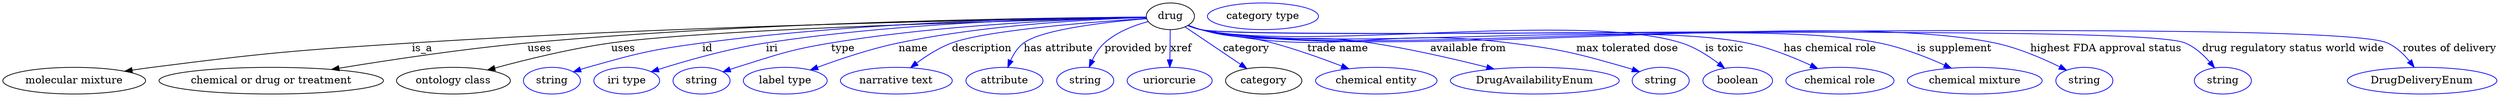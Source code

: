 digraph {
	graph [bb="0,0,3363.2,123"];
	node [label="\N"];
	drug	[height=0.5,
		label=drug,
		pos="1574.2,105",
		width=0.9027];
	"molecular mixture"	[height=0.5,
		pos="96.191,18",
		width=2.672];
	drug -> "molecular mixture"	[label=is_a,
		lp="566.19,61.5",
		pos="e,164.81,30.672 1541.5,103.59 1414.4,101.85 941.08,93.97 552.19,69 396.27,58.988 357.19,55.715 202.19,36 193.3,34.869 184,33.562 \
174.77,32.187"];
	"chemical or drug or treatment"	[height=0.5,
		pos="362.19,18",
		width=4.2066];
	drug -> "chemical or drug or treatment"	[label=uses,
		lp="724.69,61.5",
		pos="e,443.7,33.203 1541.5,103.89 1426.8,103.25 1032.2,98.879 708.19,69 621.5,61.006 523.32,46.272 453.75,34.861"];
	"ontology class"	[height=0.5,
		pos="608.19,18",
		width=2.1304];
	drug -> "ontology class"	[label=uses,
		lp="837.69,61.5",
		pos="e,654.26,32.411 1541.7,103.29 1416.4,100.41 963.61,88.853 821.19,69 767.21,61.475 706.82,46.676 664.17,35.122"];
	id	[color=blue,
		height=0.5,
		label=string,
		pos="741.19,18",
		width=1.0652];
	drug -> id	[color=blue,
		label=id,
		lp="951.19,61.5",
		pos="e,770.19,29.954 1541.6,103.96 1448.1,103.46 1171.4,99.314 944.19,69 874.38,59.686 856.98,55.131 789.19,36 786.09,35.124 782.89,34.151 \
779.69,33.129",
		style=solid];
	iri	[color=blue,
		height=0.5,
		label="iri type",
		pos="842.19,18",
		width=1.2277];
	drug -> iri	[color=blue,
		label=iri,
		lp="1037.2,61.5",
		pos="e,875.17,30.136 1541.7,103.94 1456.9,103.33 1222,98.86 1029.2,69 978.74,61.185 922.31,45.037 884.77,33.198",
		style=solid];
	type	[color=blue,
		height=0.5,
		label=string,
		pos="943.19,18",
		width=1.0652];
	drug -> type	[color=blue,
		label=type,
		lp="1133.2,61.5",
		pos="e,972.13,29.944 1541.5,103.49 1466.2,101.87 1274.8,95.29 1117.2,69 1059.7,59.402 1045.9,53.27 990.19,36 987.43,35.145 984.6,34.225 \
981.75,33.271",
		style=solid];
	name	[color=blue,
		height=0.5,
		label="label type",
		pos="1056.2,18",
		width=1.5707];
	drug -> name	[color=blue,
		label=name,
		lp="1228.2,61.5",
		pos="e,1090,32.535 1541.5,103.3 1477.1,101.4 1329.4,94.398 1208.2,69 1170.8,61.168 1129.8,47.331 1099.7,36.195",
		style=solid];
	description	[color=blue,
		height=0.5,
		label="narrative text",
		pos="1206.2,18",
		width=2.0943];
	drug -> description	[color=blue,
		label=description,
		lp="1319.7,61.5",
		pos="e,1224.9,35.594 1542,102.13 1475.8,97.96 1326.7,86.863 1279.2,69 1262.6,62.752 1246.1,51.943 1233,41.97",
		style=solid];
	"has attribute"	[color=blue,
		height=0.5,
		label=attribute,
		pos="1351.2,18",
		width=1.4443];
	drug -> "has attribute"	[color=blue,
		label="has attribute",
		lp="1423.2,61.5",
		pos="e,1355.4,35.971 1542.1,101.81 1493,97.885 1401.9,88.206 1376.2,69 1368.4,63.181 1362.9,54.25 1359,45.537",
		style=solid];
	"provided by"	[color=blue,
		height=0.5,
		label=string,
		pos="1459.2,18",
		width=1.0652];
	drug -> "provided by"	[color=blue,
		label="provided by",
		lp="1527.7,61.5",
		pos="e,1464.6,36.267 1544.1,97.872 1525.3,92.778 1501.7,83.886 1485.2,69 1478.1,62.627 1472.7,53.869 1468.6,45.463",
		style=solid];
	xref	[color=blue,
		height=0.5,
		label=uriorcurie,
		pos="1573.2,18",
		width=1.5887];
	drug -> xref	[color=blue,
		label=xref,
		lp="1588.7,61.5",
		pos="e,1573.4,36.175 1574,86.799 1573.9,75.163 1573.7,59.548 1573.5,46.237",
		style=solid];
	category	[height=0.5,
		pos="1700.2,18",
		width=1.4263];
	drug -> category	[color=blue,
		label=category,
		lp="1676.7,61.5",
		pos="e,1677.3,34.42 1594.2,90.531 1614.2,77 1645.4,55.946 1668.8,40.178",
		style=solid];
	"trade name"	[color=blue,
		height=0.5,
		label="chemical entity",
		pos="1851.2,18",
		width=2.2748];
	drug -> "trade name"	[color=blue,
		label="trade name",
		lp="1800.2,61.5",
		pos="e,1814.3,34.138 1598.6,92.898 1604,90.725 1609.7,88.621 1615.2,87 1657.2,74.535 1669.9,80.458 1712.2,69 1743.6,60.495 1778,48.134 \
1804.8,37.83",
		style=solid];
	"available from"	[color=blue,
		height=0.5,
		label=DrugAvailabilityEnum,
		pos="2065.2,18",
		width=3.1594];
	drug -> "available from"	[color=blue,
		label="available from",
		lp="1976.7,61.5",
		pos="e,2010,33.887 1598.1,92.633 1603.6,90.42 1609.5,88.367 1615.2,87 1714.9,63.068 1743.8,84.403 1845.2,69 1897.8,61.003 1956.6,47.404 \
2000.1,36.406",
		style=solid];
	"max tolerated dose"	[color=blue,
		height=0.5,
		label=string,
		pos="2235.2,18",
		width=1.0652];
	drug -> "max tolerated dose"	[color=blue,
		label="max tolerated dose",
		lp="2191.2,61.5",
		pos="e,2206.6,30.067 1598,92.485 1603.5,90.28 1609.5,88.267 1615.2,87 1796.3,46.861 1848.2,92.275 2032.2,69 2102.5,60.108 2120,55.432 \
2188.2,36 2191.1,35.17 2194.1,34.251 2197.1,33.282",
		style=solid];
	"is toxic"	[color=blue,
		height=0.5,
		label=boolean,
		pos="2338.2,18",
		width=1.2999];
	drug -> "is toxic"	[color=blue,
		label="is toxic",
		lp="2321.2,61.5",
		pos="e,2320.9,34.925 1598,92.419 1603.5,90.218 1609.5,88.223 1615.2,87 1756.3,56.868 2126.8,113.15 2264.2,69 2282,63.264 2299.5,51.793 \
2313,41.284",
		style=solid];
	"has chemical role"	[color=blue,
		height=0.5,
		label="chemical role",
		pos="2476.2,18",
		width=2.022];
	drug -> "has chemical role"	[color=blue,
		label="has chemical role",
		lp="2463.7,61.5",
		pos="e,2446.3,34.474 1598,92.405 1603.5,90.205 1609.5,88.214 1615.2,87 1775.2,53.094 2190.9,101.9 2351.2,69 2381.1,62.859 2413,49.962 \
2437.2,38.805",
		style=solid];
	"is supplement"	[color=blue,
		height=0.5,
		label="chemical mixture",
		pos="2658.2,18",
		width=2.5276];
	drug -> "is supplement"	[color=blue,
		label="is supplement",
		lp="2631.7,61.5",
		pos="e,2626.5,35.003 1598,92.385 1603.5,90.186 1609.5,88.2 1615.2,87 1814.2,45.328 2330.7,108.61 2530.2,69 2560.4,63.01 2592.6,50.378 \
2617.2,39.309",
		style=solid];
	"highest FDA approval status"	[color=blue,
		height=0.5,
		label=string,
		pos="2805.2,18",
		width=1.0652];
	drug -> "highest FDA approval status"	[color=blue,
		label="highest FDA approval status",
		lp="2836.7,61.5",
		pos="e,2781.5,32.168 1598,92.373 1603.5,90.174 1609.5,88.192 1615.2,87 1848.2,38.56 2453.3,117.99 2686.2,69 2716.6,62.595 2749.1,48.427 \
2772.4,36.801",
		style=solid];
	"drug regulatory status world wide"	[color=blue,
		height=0.5,
		label=string,
		pos="2993.2,18",
		width=1.0652];
	drug -> "drug regulatory status world wide"	[color=blue,
		label="drug regulatory status world wide",
		lp="3089.2,61.5",
		pos="e,2982.2,35.389 1598,92.359 1603.5,90.161 1609.5,88.182 1615.2,87 1687.5,72.102 2875.2,97.697 2943.2,69 2955.9,63.629 2967.1,53.322 \
2975.7,43.455",
		style=solid];
	"routes of delivery"	[color=blue,
		height=0.5,
		label=DrugDeliveryEnum,
		pos="3262.2,18",
		width=2.7984];
	drug -> "routes of delivery"	[color=blue,
		label="routes of delivery",
		lp="3299.7,61.5",
		pos="e,3251.7,36.355 1598,92.349 1603.5,90.152 1609.5,88.176 1615.2,87 1702.3,69.141 3134.9,105.2 3216.2,69 3227.9,63.802 3237.9,54.056 \
3245.6,44.539",
		style=solid];
	"named thing_category"	[color=blue,
		height=0.5,
		label="category type",
		pos="1699.2,105",
		width=2.0762];
}
